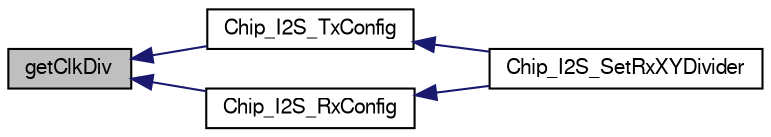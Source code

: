 digraph "getClkDiv"
{
  edge [fontname="FreeSans",fontsize="10",labelfontname="FreeSans",labelfontsize="10"];
  node [fontname="FreeSans",fontsize="10",shape=record];
  rankdir="LR";
  Node1 [label="getClkDiv",height=0.2,width=0.4,color="black", fillcolor="grey75", style="filled", fontcolor="black"];
  Node1 -> Node2 [dir="back",color="midnightblue",fontsize="10",style="solid"];
  Node2 [label="Chip_I2S_TxConfig",height=0.2,width=0.4,color="black", fillcolor="white", style="filled",URL="$group__I2S__17XX__40XX.html#ga09acfe336e9aee86f1d029146937326a",tooltip="Configure I2S for Audio Format input. "];
  Node2 -> Node3 [dir="back",color="midnightblue",fontsize="10",style="solid"];
  Node3 [label="Chip_I2S_SetRxXYDivider",height=0.2,width=0.4,color="black", fillcolor="white", style="filled",URL="$group__I2S__17XX__40XX.html#gafd2bc55fb29ea5f082d5ae3b5794f605",tooltip="Set the MCLK rate by using a fractional rate generator, dividing down the frequency of PCLK..."];
  Node1 -> Node4 [dir="back",color="midnightblue",fontsize="10",style="solid"];
  Node4 [label="Chip_I2S_RxConfig",height=0.2,width=0.4,color="black", fillcolor="white", style="filled",URL="$group__I2S__17XX__40XX.html#gab443fc12cad5f6cfb13dc5ab19a003ae",tooltip="Configure I2S for Audio Format input. "];
  Node4 -> Node3 [dir="back",color="midnightblue",fontsize="10",style="solid"];
}
